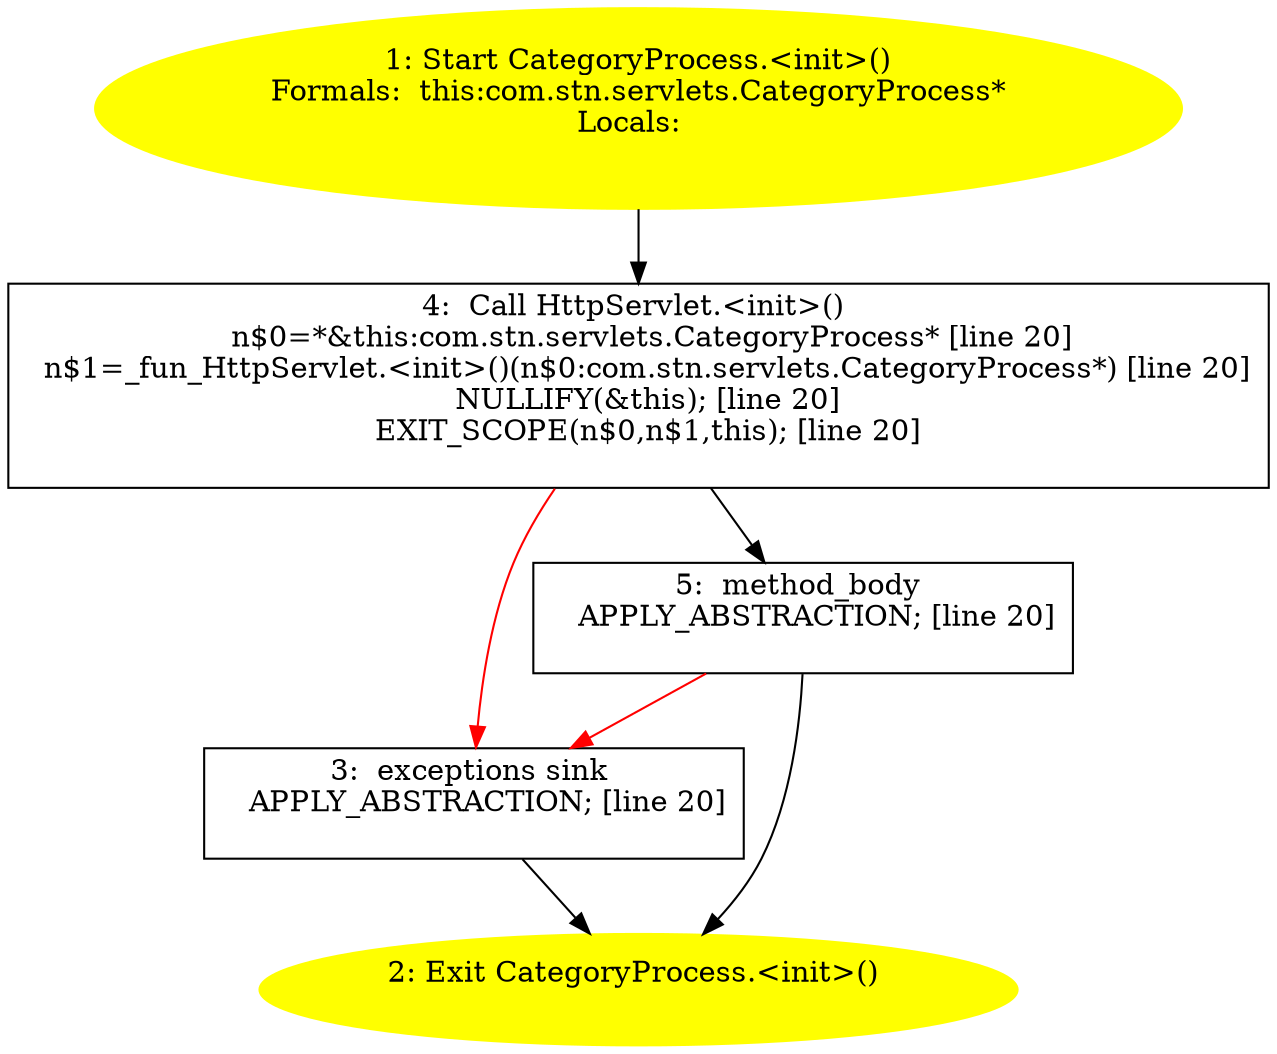 /* @generated */
digraph cfg {
"com.stn.servlets.CategoryProcess.<init>().e131888c9b06170d3f86662fef7df25f_1" [label="1: Start CategoryProcess.<init>()\nFormals:  this:com.stn.servlets.CategoryProcess*\nLocals:  \n  " color=yellow style=filled]
	

	 "com.stn.servlets.CategoryProcess.<init>().e131888c9b06170d3f86662fef7df25f_1" -> "com.stn.servlets.CategoryProcess.<init>().e131888c9b06170d3f86662fef7df25f_4" ;
"com.stn.servlets.CategoryProcess.<init>().e131888c9b06170d3f86662fef7df25f_2" [label="2: Exit CategoryProcess.<init>() \n  " color=yellow style=filled]
	

"com.stn.servlets.CategoryProcess.<init>().e131888c9b06170d3f86662fef7df25f_3" [label="3:  exceptions sink \n   APPLY_ABSTRACTION; [line 20]\n " shape="box"]
	

	 "com.stn.servlets.CategoryProcess.<init>().e131888c9b06170d3f86662fef7df25f_3" -> "com.stn.servlets.CategoryProcess.<init>().e131888c9b06170d3f86662fef7df25f_2" ;
"com.stn.servlets.CategoryProcess.<init>().e131888c9b06170d3f86662fef7df25f_4" [label="4:  Call HttpServlet.<init>() \n   n$0=*&this:com.stn.servlets.CategoryProcess* [line 20]\n  n$1=_fun_HttpServlet.<init>()(n$0:com.stn.servlets.CategoryProcess*) [line 20]\n  NULLIFY(&this); [line 20]\n  EXIT_SCOPE(n$0,n$1,this); [line 20]\n " shape="box"]
	

	 "com.stn.servlets.CategoryProcess.<init>().e131888c9b06170d3f86662fef7df25f_4" -> "com.stn.servlets.CategoryProcess.<init>().e131888c9b06170d3f86662fef7df25f_5" ;
	 "com.stn.servlets.CategoryProcess.<init>().e131888c9b06170d3f86662fef7df25f_4" -> "com.stn.servlets.CategoryProcess.<init>().e131888c9b06170d3f86662fef7df25f_3" [color="red" ];
"com.stn.servlets.CategoryProcess.<init>().e131888c9b06170d3f86662fef7df25f_5" [label="5:  method_body \n   APPLY_ABSTRACTION; [line 20]\n " shape="box"]
	

	 "com.stn.servlets.CategoryProcess.<init>().e131888c9b06170d3f86662fef7df25f_5" -> "com.stn.servlets.CategoryProcess.<init>().e131888c9b06170d3f86662fef7df25f_2" ;
	 "com.stn.servlets.CategoryProcess.<init>().e131888c9b06170d3f86662fef7df25f_5" -> "com.stn.servlets.CategoryProcess.<init>().e131888c9b06170d3f86662fef7df25f_3" [color="red" ];
}
